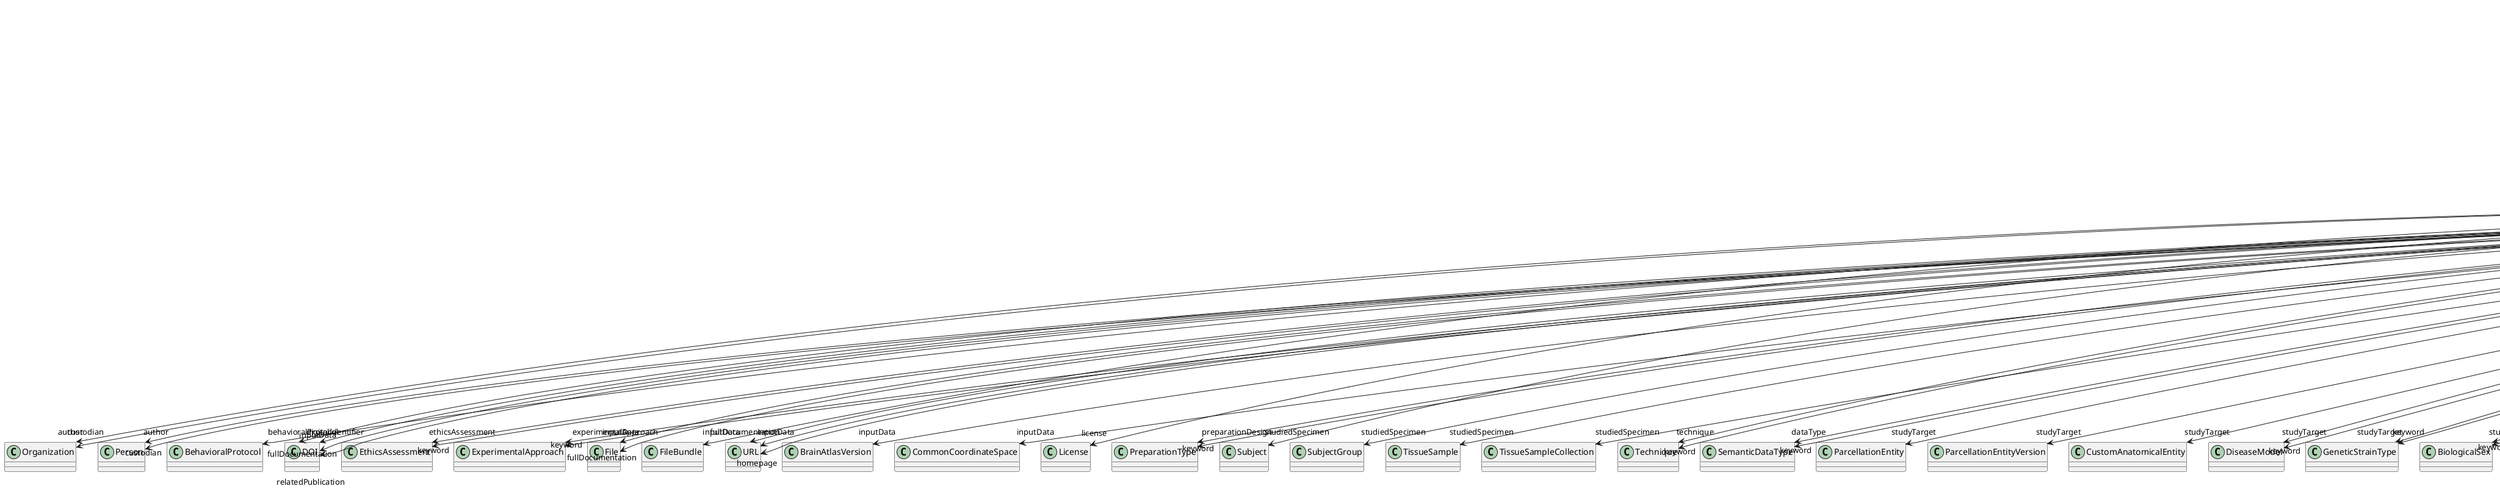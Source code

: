 @startuml
class DatasetVersion {
+author
+behavioralProtocol
+digitalIdentifier
+ethicsAssessment
+experimentalApproach
+inputData
+isAlternativeVersionOf
+isNewVersionOf
+license
+preparationDesign
+studiedSpecimen
+technique
+dataType
+studyTarget
+accessibility
+copyright
+custodian
+description
+fullDocumentation
+fullName
+funding
+homepage
+howToCite
+keyword
+otherContribution
+relatedPublication
+releaseDate
+repository
+shortName
+supportChannel
+versionIdentifier
+versionInnovation

}
DatasetVersion -d-> "author" Organization
DatasetVersion -d-> "author" Person
DatasetVersion -d-> "behavioralProtocol" BehavioralProtocol
DatasetVersion -d-> "digitalIdentifier" DOI
DatasetVersion -d-> "ethicsAssessment" EthicsAssessment
DatasetVersion -d-> "experimentalApproach" ExperimentalApproach
DatasetVersion -d-> "inputData" DOI
DatasetVersion -d-> "inputData" File
DatasetVersion -d-> "inputData" FileBundle
DatasetVersion -d-> "inputData" URL
DatasetVersion -d-> "inputData" BrainAtlasVersion
DatasetVersion -d-> "inputData" CommonCoordinateSpace
DatasetVersion -d-> "isAlternativeVersionOf" DatasetVersion
DatasetVersion -d-> "isNewVersionOf" DatasetVersion
DatasetVersion -d-> "license" License
DatasetVersion -d-> "preparationDesign" PreparationType
DatasetVersion -d-> "studiedSpecimen" Subject
DatasetVersion -d-> "studiedSpecimen" SubjectGroup
DatasetVersion -d-> "studiedSpecimen" TissueSample
DatasetVersion -d-> "studiedSpecimen" TissueSampleCollection
DatasetVersion -d-> "technique" Technique
DatasetVersion -d-> "dataType" SemanticDataType
DatasetVersion -d-> "studyTarget" ParcellationEntity
DatasetVersion -d-> "studyTarget" ParcellationEntityVersion
DatasetVersion -d-> "studyTarget" CustomAnatomicalEntity
DatasetVersion -d-> "studyTarget" DiseaseModel
DatasetVersion -d-> "studyTarget" GeneticStrainType
DatasetVersion -d-> "studyTarget" BiologicalSex
DatasetVersion -d-> "studyTarget" SubcellularEntity
DatasetVersion -d-> "studyTarget" TermSuggestion
DatasetVersion -d-> "studyTarget" Disease
DatasetVersion -d-> "studyTarget" CellType
DatasetVersion -d-> "studyTarget" Organ
DatasetVersion -d-> "studyTarget" BiologicalOrder
DatasetVersion -d-> "studyTarget" UBERONParcellation
DatasetVersion -d-> "studyTarget" Handedness
DatasetVersion -d-> "studyTarget" BreedingType
DatasetVersion -d-> "studyTarget" MolecularEntity
DatasetVersion -d-> "studyTarget" Species
DatasetVersion -d-> "studyTarget" CellCultureType
DatasetVersion -d-> "accessibility" ProductAccessibility
DatasetVersion -d-> "copyright" Copyright
DatasetVersion -d-> "custodian" Organization
DatasetVersion -d-> "custodian" Person
DatasetVersion -d-> "fullDocumentation" DOI
DatasetVersion -d-> "fullDocumentation" File
DatasetVersion -d-> "fullDocumentation" URL
DatasetVersion -d-> "funding" Funding
DatasetVersion -d-> "homepage" URL
DatasetVersion -d-> "keyword" FileBundleGrouping
DatasetVersion -d-> "keyword" Service
DatasetVersion -d-> "keyword" EthicsAssessment
DatasetVersion -d-> "keyword" ProgrammingLanguage
DatasetVersion -d-> "keyword" DiseaseModel
DatasetVersion -d-> "keyword" SemanticDataType
DatasetVersion -d-> "keyword" ModelAbstractionLevel
DatasetVersion -d-> "keyword" Technique
DatasetVersion -d-> "keyword" DataType
DatasetVersion -d-> "keyword" UnitOfMeasurement
DatasetVersion -d-> "keyword" ChemicalMixtureType
DatasetVersion -d-> "keyword" ActionStatusType
DatasetVersion -d-> "keyword" GeneticStrainType
DatasetVersion -d-> "keyword" BiologicalSex
DatasetVersion -d-> "keyword" OperatingSystem
DatasetVersion -d-> "keyword" CriteriaQualityType
DatasetVersion -d-> "keyword" FileUsageRole
DatasetVersion -d-> "keyword" OperatingDevice
DatasetVersion -d-> "keyword" SubcellularEntity
DatasetVersion -d-> "keyword" FileRepositoryType
DatasetVersion -d-> "keyword" TermSuggestion
DatasetVersion -d-> "keyword" SoftwareFeature
DatasetVersion -d-> "keyword" CranialWindowType
DatasetVersion -d-> "keyword" ProductAccessibility
DatasetVersion -d-> "keyword" Disease
DatasetVersion -d-> "keyword" PatchClampVariation
DatasetVersion -d-> "keyword" CellType
DatasetVersion -d-> "keyword" ExperimentalApproach
DatasetVersion -d-> "keyword" Language
DatasetVersion -d-> "keyword" Organ
DatasetVersion -d-> "keyword" ContributionType
DatasetVersion -d-> "keyword" Terminology
DatasetVersion -d-> "keyword" TissueSampleType
DatasetVersion -d-> "keyword" TypeOfUncertainty
DatasetVersion -d-> "keyword" QualitativeOverlap
DatasetVersion -d-> "keyword" BiologicalOrder
DatasetVersion -d-> "keyword" DifferenceMeasure
DatasetVersion -d-> "keyword" UBERONParcellation
DatasetVersion -d-> "keyword" PreparationType
DatasetVersion -d-> "keyword" StimulationApproach
DatasetVersion -d-> "keyword" SoftwareApplicationCategory
DatasetVersion -d-> "keyword" Handedness
DatasetVersion -d-> "keyword" BreedingType
DatasetVersion -d-> "keyword" SubjectAttribute
DatasetVersion -d-> "keyword" TissueSampleAttribute
DatasetVersion -d-> "keyword" ModelScope
DatasetVersion -d-> "keyword" SetupType
DatasetVersion -d-> "keyword" MolecularEntity
DatasetVersion -d-> "keyword" AnatomicalAxesOrientation
DatasetVersion -d-> "keyword" DeviceType
DatasetVersion -d-> "keyword" MetaDataModelType
DatasetVersion -d-> "keyword" AtlasType
DatasetVersion -d-> "keyword" AgeCategory
DatasetVersion -d-> "keyword" StimulusType
DatasetVersion -d-> "keyword" Species
DatasetVersion -d-> "keyword" Laterality
DatasetVersion -d-> "keyword" AnatomicalPlane
DatasetVersion -d-> "keyword" AnnotationType
DatasetVersion -d-> "keyword" MeasuredQuantity
DatasetVersion -d-> "keyword" CellCultureType
DatasetVersion -d-> "otherContribution" Contribution
DatasetVersion -d-> "relatedPublication" DOI
DatasetVersion -d-> "relatedPublication" ISBN
DatasetVersion -d-> "relatedPublication" HANDLE
DatasetVersion -d-> "repository" FileRepository

@enduml